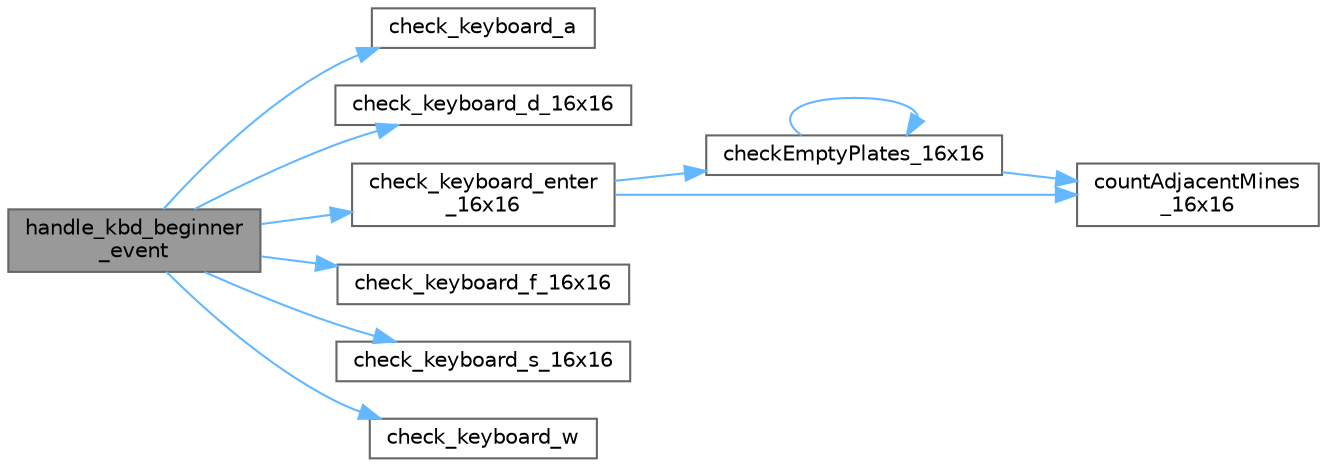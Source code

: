 digraph "handle_kbd_beginner_event"
{
 // LATEX_PDF_SIZE
  bgcolor="transparent";
  edge [fontname=Helvetica,fontsize=10,labelfontname=Helvetica,labelfontsize=10];
  node [fontname=Helvetica,fontsize=10,shape=box,height=0.2,width=0.4];
  rankdir="LR";
  Node1 [label="handle_kbd_beginner\l_event",height=0.2,width=0.4,color="gray40", fillcolor="grey60", style="filled", fontcolor="black",tooltip="This function handles keyboard events specific to the beginner state."];
  Node1 -> Node2 [color="steelblue1",style="solid"];
  Node2 [label="check_keyboard_a",height=0.2,width=0.4,color="grey40", fillcolor="white", style="filled",URL="$game__state_8c.html#a62dbdccc2e359d731f68de9d221b77a2",tooltip="This function detects the 'A' key press on the keyboard and performs specific actions based on the cu..."];
  Node1 -> Node3 [color="steelblue1",style="solid"];
  Node3 [label="check_keyboard_d_16x16",height=0.2,width=0.4,color="grey40", fillcolor="white", style="filled",URL="$game__state_8c.html#a6cc5b485d0598ac614752be45c4b869f",tooltip="This function checks for the 'D' key press on the keyboard in a 16x16 grid."];
  Node1 -> Node4 [color="steelblue1",style="solid"];
  Node4 [label="check_keyboard_enter\l_16x16",height=0.2,width=0.4,color="grey40", fillcolor="white", style="filled",URL="$game__state_8c.html#afe4ecd7d5ea67158fd397018661105ae",tooltip="This function checks for the 'Enter' key press on the keyboard in a 16x16 grid."];
  Node4 -> Node5 [color="steelblue1",style="solid"];
  Node5 [label="checkEmptyPlates_16x16",height=0.2,width=0.4,color="grey40", fillcolor="white", style="filled",URL="$game__logic_8c.html#adb2ef2da3d123ce62419c96e83d269bd",tooltip="This function is responsible for checking and revealing empty plates in a 16x16 board."];
  Node5 -> Node5 [color="steelblue1",style="solid"];
  Node5 -> Node6 [color="steelblue1",style="solid"];
  Node6 [label="countAdjacentMines\l_16x16",height=0.2,width=0.4,color="grey40", fillcolor="white", style="filled",URL="$game__logic_8c.html#ab434e1aba7e5c2486a52999f7fb089e4",tooltip="This function calculates and returns the count of adjacent mines around a specified cell in a 16x16 b..."];
  Node4 -> Node6 [color="steelblue1",style="solid"];
  Node1 -> Node7 [color="steelblue1",style="solid"];
  Node7 [label="check_keyboard_f_16x16",height=0.2,width=0.4,color="grey40", fillcolor="white", style="filled",URL="$game__state_8c.html#a69279d35a57aee05d4bbbc59b562eac2",tooltip=" "];
  Node1 -> Node8 [color="steelblue1",style="solid"];
  Node8 [label="check_keyboard_s_16x16",height=0.2,width=0.4,color="grey40", fillcolor="white", style="filled",URL="$game__state_8c.html#ae6957c159ff7c2ebe3d588078da99979",tooltip="This function checks for the 'S' key press on the keyboard in a 16x16 grid."];
  Node1 -> Node9 [color="steelblue1",style="solid"];
  Node9 [label="check_keyboard_w",height=0.2,width=0.4,color="grey40", fillcolor="white", style="filled",URL="$game__state_8c.html#ad70f7e6bd2036071b4aae2dd5b39b650",tooltip="This function is responsible for detecting the 'W' key press on the keyboard and performing the corre..."];
}
